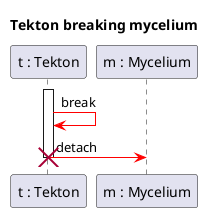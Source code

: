@startuml TektonBreakMycelium
title Tekton breaking mycelium

participant "t : Tekton" as T
participant "m : Mycelium" as M

activate T

T-[#RED]>T : break
T-[#red]>M : detach

destroy T


@enduml